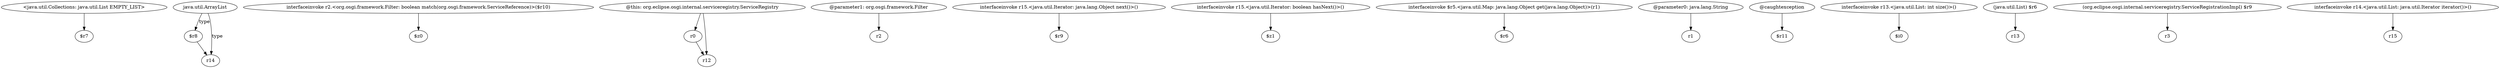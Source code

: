 digraph g {
0[label="<java.util.Collections: java.util.List EMPTY_LIST>"]
1[label="$r7"]
0->1[label=""]
2[label="$r8"]
3[label="r14"]
2->3[label=""]
4[label="interfaceinvoke r2.<org.osgi.framework.Filter: boolean match(org.osgi.framework.ServiceReference)>($r10)"]
5[label="$z0"]
4->5[label=""]
6[label="@this: org.eclipse.osgi.internal.serviceregistry.ServiceRegistry"]
7[label="r0"]
6->7[label=""]
8[label="@parameter1: org.osgi.framework.Filter"]
9[label="r2"]
8->9[label=""]
10[label="r12"]
7->10[label=""]
11[label="interfaceinvoke r15.<java.util.Iterator: java.lang.Object next()>()"]
12[label="$r9"]
11->12[label=""]
6->10[label=""]
13[label="java.util.ArrayList"]
13->3[label="type"]
14[label="interfaceinvoke r15.<java.util.Iterator: boolean hasNext()>()"]
15[label="$z1"]
14->15[label=""]
16[label="interfaceinvoke $r5.<java.util.Map: java.lang.Object get(java.lang.Object)>(r1)"]
17[label="$r6"]
16->17[label=""]
18[label="@parameter0: java.lang.String"]
19[label="r1"]
18->19[label=""]
20[label="@caughtexception"]
21[label="$r11"]
20->21[label=""]
22[label="interfaceinvoke r13.<java.util.List: int size()>()"]
23[label="$i0"]
22->23[label=""]
24[label="(java.util.List) $r6"]
25[label="r13"]
24->25[label=""]
13->2[label="type"]
26[label="(org.eclipse.osgi.internal.serviceregistry.ServiceRegistrationImpl) $r9"]
27[label="r3"]
26->27[label=""]
28[label="interfaceinvoke r14.<java.util.List: java.util.Iterator iterator()>()"]
29[label="r15"]
28->29[label=""]
}